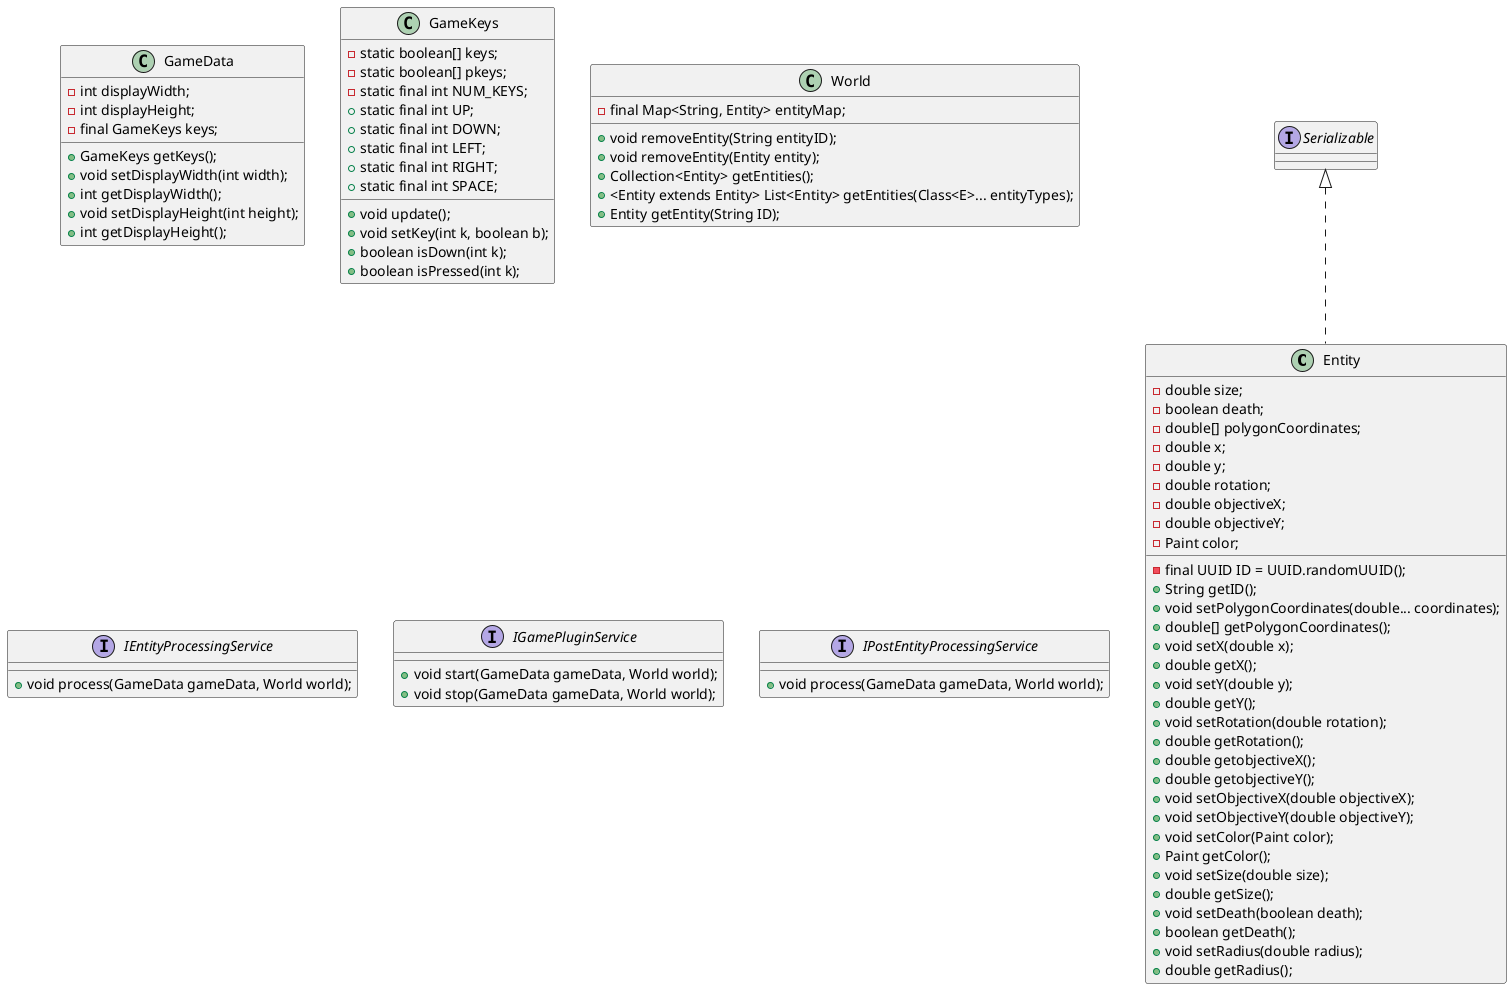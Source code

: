 @startuml
'https://plantuml.com/class-diagram

class Entity implements Serializable{
- final UUID ID = UUID.randomUUID();
- double size;
- boolean death;
- double[] polygonCoordinates;
- double x;
- double y;
- double rotation;
- double objectiveX;
- double objectiveY;
- Paint color;
+ String getID();
+ void setPolygonCoordinates(double... coordinates);
+ double[] getPolygonCoordinates();
+ void setX(double x);
+ double getX();
+ void setY(double y);
+ double getY();
+ void setRotation(double rotation);
+ double getRotation();
+ double getobjectiveX();
+ double getobjectiveY();
+ void setObjectiveX(double objectiveX);
+ void setObjectiveY(double objectiveY);
+ void setColor(Paint color);
+ Paint getColor();
+ void setSize(double size);
+ double getSize();
+ void setDeath(boolean death);
+ boolean getDeath();
+ void setRadius(double radius);
+ double getRadius();
}

class GameData{
- int displayWidth;
- int displayHeight;
- final GameKeys keys;
+ GameKeys getKeys();
+ void setDisplayWidth(int width);
+ int getDisplayWidth();
+ void setDisplayHeight(int height);
+ int getDisplayHeight();
}

class GameKeys{
- static boolean[] keys;
- static boolean[] pkeys;
- static final int NUM_KEYS;
+ static final int UP;
+ static final int DOWN;
+ static final int LEFT;
+ static final int RIGHT;
+ static final int SPACE;
+ void update();
+ void setKey(int k, boolean b);
+ boolean isDown(int k);
+ boolean isPressed(int k);
}

class World{
- final Map<String, Entity> entityMap;
+ void removeEntity(String entityID);
+ void removeEntity(Entity entity);
+ Collection<Entity> getEntities();
+ <Entity extends Entity> List<Entity> getEntities(Class<E>... entityTypes);
+ Entity getEntity(String ID);
}

interface IEntityProcessingService{
+ void process(GameData gameData, World world);
}
interface IGamePluginService{
+ void start(GameData gameData, World world);
+ void stop(GameData gameData, World world);
}

interface IPostEntityProcessingService{
+ void process(GameData gameData, World world);
}

@enduml